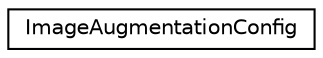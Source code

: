 digraph "Graphical Class Hierarchy"
{
  edge [fontname="Helvetica",fontsize="10",labelfontname="Helvetica",labelfontsize="10"];
  node [fontname="Helvetica",fontsize="10",shape=record];
  rankdir="LR";
  Node0 [label="ImageAugmentationConfig",height=0.2,width=0.4,color="black", fillcolor="white", style="filled",URL="$structkaldi_1_1nnet3_1_1ImageAugmentationConfig.html"];
}
